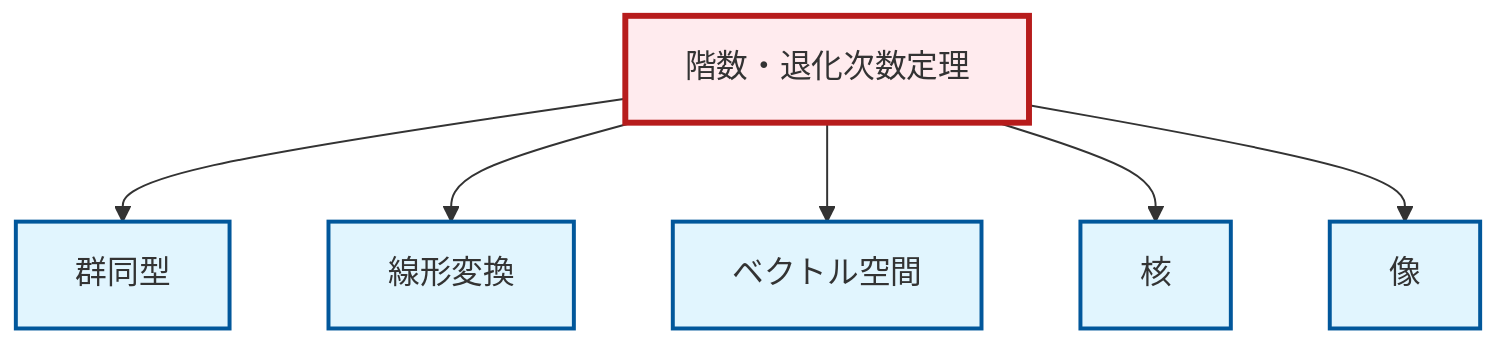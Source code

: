 graph TD
    classDef definition fill:#e1f5fe,stroke:#01579b,stroke-width:2px
    classDef theorem fill:#f3e5f5,stroke:#4a148c,stroke-width:2px
    classDef axiom fill:#fff3e0,stroke:#e65100,stroke-width:2px
    classDef example fill:#e8f5e9,stroke:#1b5e20,stroke-width:2px
    classDef current fill:#ffebee,stroke:#b71c1c,stroke-width:3px
    def-linear-transformation["線形変換"]:::definition
    def-image["像"]:::definition
    def-vector-space["ベクトル空間"]:::definition
    def-isomorphism["群同型"]:::definition
    def-kernel["核"]:::definition
    thm-rank-nullity["階数・退化次数定理"]:::theorem
    thm-rank-nullity --> def-isomorphism
    thm-rank-nullity --> def-linear-transformation
    thm-rank-nullity --> def-vector-space
    thm-rank-nullity --> def-kernel
    thm-rank-nullity --> def-image
    class thm-rank-nullity current